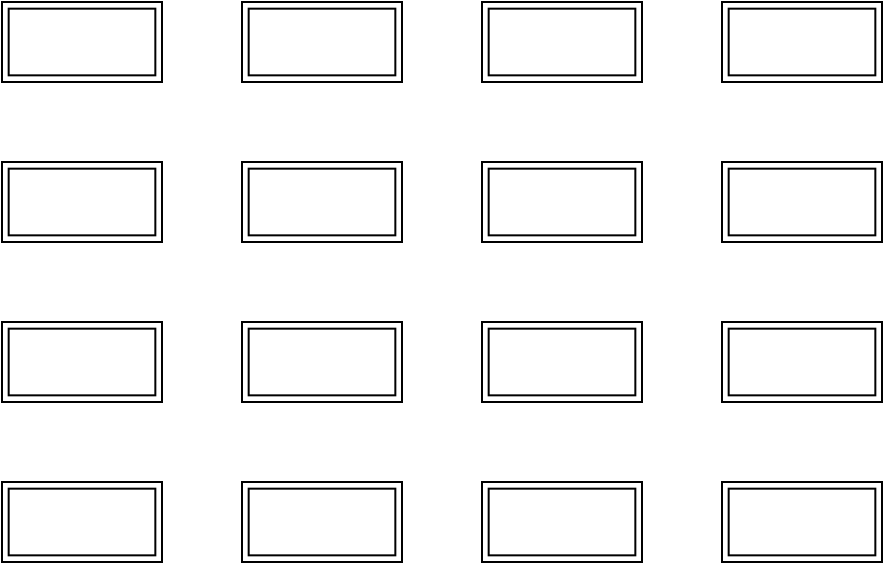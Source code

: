 <mxfile version="24.8.4">
  <diagram name="第 1 页" id="o1nPBeW_5sJYAoUhNwDr">
    <mxGraphModel dx="1434" dy="794" grid="1" gridSize="10" guides="1" tooltips="1" connect="1" arrows="1" fold="1" page="1" pageScale="1" pageWidth="827" pageHeight="1169" math="0" shadow="0">
      <root>
        <mxCell id="0" />
        <mxCell id="1" parent="0" />
        <mxCell id="KA5F_iJT4oxAYyvI0Ve_-11" value="" style="group" vertex="1" connectable="0" parent="1">
          <mxGeometry x="80" y="160" width="80" height="40" as="geometry" />
        </mxCell>
        <mxCell id="KA5F_iJT4oxAYyvI0Ve_-7" value="" style="rounded=0;whiteSpace=wrap;html=1;movable=1;resizable=1;rotatable=1;deletable=1;editable=1;locked=0;connectable=1;" vertex="1" parent="KA5F_iJT4oxAYyvI0Ve_-11">
          <mxGeometry width="80" height="40" as="geometry" />
        </mxCell>
        <mxCell id="KA5F_iJT4oxAYyvI0Ve_-8" value="" style="rounded=0;whiteSpace=wrap;html=1;movable=1;resizable=1;rotatable=1;deletable=1;editable=1;locked=0;connectable=1;" vertex="1" parent="KA5F_iJT4oxAYyvI0Ve_-11">
          <mxGeometry x="3.333" y="3.333" width="73.333" height="33.333" as="geometry" />
        </mxCell>
        <mxCell id="KA5F_iJT4oxAYyvI0Ve_-12" value="" style="group" vertex="1" connectable="0" parent="1">
          <mxGeometry x="200" y="160" width="80" height="40" as="geometry" />
        </mxCell>
        <mxCell id="KA5F_iJT4oxAYyvI0Ve_-13" value="" style="rounded=0;whiteSpace=wrap;html=1;movable=1;resizable=1;rotatable=1;deletable=1;editable=1;locked=0;connectable=1;" vertex="1" parent="KA5F_iJT4oxAYyvI0Ve_-12">
          <mxGeometry width="80" height="40" as="geometry" />
        </mxCell>
        <mxCell id="KA5F_iJT4oxAYyvI0Ve_-14" value="" style="rounded=0;whiteSpace=wrap;html=1;movable=1;resizable=1;rotatable=1;deletable=1;editable=1;locked=0;connectable=1;" vertex="1" parent="KA5F_iJT4oxAYyvI0Ve_-12">
          <mxGeometry x="3.333" y="3.333" width="73.333" height="33.333" as="geometry" />
        </mxCell>
        <mxCell id="KA5F_iJT4oxAYyvI0Ve_-15" value="" style="group" vertex="1" connectable="0" parent="1">
          <mxGeometry x="320" y="160" width="80" height="40" as="geometry" />
        </mxCell>
        <mxCell id="KA5F_iJT4oxAYyvI0Ve_-16" value="" style="rounded=0;whiteSpace=wrap;html=1;movable=1;resizable=1;rotatable=1;deletable=1;editable=1;locked=0;connectable=1;" vertex="1" parent="KA5F_iJT4oxAYyvI0Ve_-15">
          <mxGeometry width="80" height="40" as="geometry" />
        </mxCell>
        <mxCell id="KA5F_iJT4oxAYyvI0Ve_-17" value="" style="rounded=0;whiteSpace=wrap;html=1;movable=1;resizable=1;rotatable=1;deletable=1;editable=1;locked=0;connectable=1;" vertex="1" parent="KA5F_iJT4oxAYyvI0Ve_-15">
          <mxGeometry x="3.333" y="3.333" width="73.333" height="33.333" as="geometry" />
        </mxCell>
        <mxCell id="KA5F_iJT4oxAYyvI0Ve_-19" value="" style="group" vertex="1" connectable="0" parent="1">
          <mxGeometry x="440" y="160" width="80" height="40" as="geometry" />
        </mxCell>
        <mxCell id="KA5F_iJT4oxAYyvI0Ve_-20" value="" style="rounded=0;whiteSpace=wrap;html=1;movable=1;resizable=1;rotatable=1;deletable=1;editable=1;locked=0;connectable=1;" vertex="1" parent="KA5F_iJT4oxAYyvI0Ve_-19">
          <mxGeometry width="80" height="40" as="geometry" />
        </mxCell>
        <mxCell id="KA5F_iJT4oxAYyvI0Ve_-21" value="" style="rounded=0;whiteSpace=wrap;html=1;movable=1;resizable=1;rotatable=1;deletable=1;editable=1;locked=0;connectable=1;" vertex="1" parent="KA5F_iJT4oxAYyvI0Ve_-19">
          <mxGeometry x="3.333" y="3.333" width="73.333" height="33.333" as="geometry" />
        </mxCell>
        <mxCell id="KA5F_iJT4oxAYyvI0Ve_-23" value="" style="group" vertex="1" connectable="0" parent="1">
          <mxGeometry x="80" y="240" width="80" height="40" as="geometry" />
        </mxCell>
        <mxCell id="KA5F_iJT4oxAYyvI0Ve_-24" value="" style="rounded=0;whiteSpace=wrap;html=1;movable=1;resizable=1;rotatable=1;deletable=1;editable=1;locked=0;connectable=1;" vertex="1" parent="KA5F_iJT4oxAYyvI0Ve_-23">
          <mxGeometry width="80" height="40" as="geometry" />
        </mxCell>
        <mxCell id="KA5F_iJT4oxAYyvI0Ve_-25" value="" style="rounded=0;whiteSpace=wrap;html=1;movable=1;resizable=1;rotatable=1;deletable=1;editable=1;locked=0;connectable=1;" vertex="1" parent="KA5F_iJT4oxAYyvI0Ve_-23">
          <mxGeometry x="3.333" y="3.333" width="73.333" height="33.333" as="geometry" />
        </mxCell>
        <mxCell id="KA5F_iJT4oxAYyvI0Ve_-26" value="" style="group" vertex="1" connectable="0" parent="1">
          <mxGeometry x="200" y="240" width="80" height="40" as="geometry" />
        </mxCell>
        <mxCell id="KA5F_iJT4oxAYyvI0Ve_-27" value="" style="rounded=0;whiteSpace=wrap;html=1;movable=1;resizable=1;rotatable=1;deletable=1;editable=1;locked=0;connectable=1;" vertex="1" parent="KA5F_iJT4oxAYyvI0Ve_-26">
          <mxGeometry width="80" height="40" as="geometry" />
        </mxCell>
        <mxCell id="KA5F_iJT4oxAYyvI0Ve_-28" value="" style="rounded=0;whiteSpace=wrap;html=1;movable=1;resizable=1;rotatable=1;deletable=1;editable=1;locked=0;connectable=1;" vertex="1" parent="KA5F_iJT4oxAYyvI0Ve_-26">
          <mxGeometry x="3.333" y="3.333" width="73.333" height="33.333" as="geometry" />
        </mxCell>
        <mxCell id="KA5F_iJT4oxAYyvI0Ve_-29" value="" style="group" vertex="1" connectable="0" parent="1">
          <mxGeometry x="320" y="240" width="80" height="40" as="geometry" />
        </mxCell>
        <mxCell id="KA5F_iJT4oxAYyvI0Ve_-30" value="" style="rounded=0;whiteSpace=wrap;html=1;movable=1;resizable=1;rotatable=1;deletable=1;editable=1;locked=0;connectable=1;" vertex="1" parent="KA5F_iJT4oxAYyvI0Ve_-29">
          <mxGeometry width="80" height="40" as="geometry" />
        </mxCell>
        <mxCell id="KA5F_iJT4oxAYyvI0Ve_-31" value="" style="rounded=0;whiteSpace=wrap;html=1;movable=1;resizable=1;rotatable=1;deletable=1;editable=1;locked=0;connectable=1;" vertex="1" parent="KA5F_iJT4oxAYyvI0Ve_-29">
          <mxGeometry x="3.333" y="3.333" width="73.333" height="33.333" as="geometry" />
        </mxCell>
        <mxCell id="KA5F_iJT4oxAYyvI0Ve_-32" value="" style="group" vertex="1" connectable="0" parent="1">
          <mxGeometry x="440" y="240" width="80" height="40" as="geometry" />
        </mxCell>
        <mxCell id="KA5F_iJT4oxAYyvI0Ve_-33" value="" style="rounded=0;whiteSpace=wrap;html=1;movable=1;resizable=1;rotatable=1;deletable=1;editable=1;locked=0;connectable=1;" vertex="1" parent="KA5F_iJT4oxAYyvI0Ve_-32">
          <mxGeometry width="80" height="40" as="geometry" />
        </mxCell>
        <mxCell id="KA5F_iJT4oxAYyvI0Ve_-34" value="" style="rounded=0;whiteSpace=wrap;html=1;movable=1;resizable=1;rotatable=1;deletable=1;editable=1;locked=0;connectable=1;" vertex="1" parent="KA5F_iJT4oxAYyvI0Ve_-32">
          <mxGeometry x="3.333" y="3.333" width="73.333" height="33.333" as="geometry" />
        </mxCell>
        <mxCell id="KA5F_iJT4oxAYyvI0Ve_-35" value="" style="group" vertex="1" connectable="0" parent="1">
          <mxGeometry x="80" y="320" width="80" height="40" as="geometry" />
        </mxCell>
        <mxCell id="KA5F_iJT4oxAYyvI0Ve_-36" value="" style="rounded=0;whiteSpace=wrap;html=1;movable=1;resizable=1;rotatable=1;deletable=1;editable=1;locked=0;connectable=1;" vertex="1" parent="KA5F_iJT4oxAYyvI0Ve_-35">
          <mxGeometry width="80" height="40" as="geometry" />
        </mxCell>
        <mxCell id="KA5F_iJT4oxAYyvI0Ve_-37" value="" style="rounded=0;whiteSpace=wrap;html=1;movable=1;resizable=1;rotatable=1;deletable=1;editable=1;locked=0;connectable=1;" vertex="1" parent="KA5F_iJT4oxAYyvI0Ve_-35">
          <mxGeometry x="3.333" y="3.333" width="73.333" height="33.333" as="geometry" />
        </mxCell>
        <mxCell id="KA5F_iJT4oxAYyvI0Ve_-38" value="" style="group" vertex="1" connectable="0" parent="1">
          <mxGeometry x="200" y="320" width="80" height="40" as="geometry" />
        </mxCell>
        <mxCell id="KA5F_iJT4oxAYyvI0Ve_-39" value="" style="rounded=0;whiteSpace=wrap;html=1;movable=1;resizable=1;rotatable=1;deletable=1;editable=1;locked=0;connectable=1;" vertex="1" parent="KA5F_iJT4oxAYyvI0Ve_-38">
          <mxGeometry width="80" height="40" as="geometry" />
        </mxCell>
        <mxCell id="KA5F_iJT4oxAYyvI0Ve_-40" value="" style="rounded=0;whiteSpace=wrap;html=1;movable=1;resizable=1;rotatable=1;deletable=1;editable=1;locked=0;connectable=1;" vertex="1" parent="KA5F_iJT4oxAYyvI0Ve_-38">
          <mxGeometry x="3.333" y="3.333" width="73.333" height="33.333" as="geometry" />
        </mxCell>
        <mxCell id="KA5F_iJT4oxAYyvI0Ve_-41" value="" style="group" vertex="1" connectable="0" parent="1">
          <mxGeometry x="320" y="320" width="80" height="40" as="geometry" />
        </mxCell>
        <mxCell id="KA5F_iJT4oxAYyvI0Ve_-42" value="" style="rounded=0;whiteSpace=wrap;html=1;movable=1;resizable=1;rotatable=1;deletable=1;editable=1;locked=0;connectable=1;" vertex="1" parent="KA5F_iJT4oxAYyvI0Ve_-41">
          <mxGeometry width="80" height="40" as="geometry" />
        </mxCell>
        <mxCell id="KA5F_iJT4oxAYyvI0Ve_-43" value="" style="rounded=0;whiteSpace=wrap;html=1;movable=1;resizable=1;rotatable=1;deletable=1;editable=1;locked=0;connectable=1;" vertex="1" parent="KA5F_iJT4oxAYyvI0Ve_-41">
          <mxGeometry x="3.333" y="3.333" width="73.333" height="33.333" as="geometry" />
        </mxCell>
        <mxCell id="KA5F_iJT4oxAYyvI0Ve_-44" value="" style="group" vertex="1" connectable="0" parent="1">
          <mxGeometry x="440" y="320" width="80" height="40" as="geometry" />
        </mxCell>
        <mxCell id="KA5F_iJT4oxAYyvI0Ve_-45" value="" style="rounded=0;whiteSpace=wrap;html=1;movable=1;resizable=1;rotatable=1;deletable=1;editable=1;locked=0;connectable=1;" vertex="1" parent="KA5F_iJT4oxAYyvI0Ve_-44">
          <mxGeometry width="80" height="40" as="geometry" />
        </mxCell>
        <mxCell id="KA5F_iJT4oxAYyvI0Ve_-46" value="" style="rounded=0;whiteSpace=wrap;html=1;movable=1;resizable=1;rotatable=1;deletable=1;editable=1;locked=0;connectable=1;" vertex="1" parent="KA5F_iJT4oxAYyvI0Ve_-44">
          <mxGeometry x="3.333" y="3.333" width="73.333" height="33.333" as="geometry" />
        </mxCell>
        <mxCell id="KA5F_iJT4oxAYyvI0Ve_-47" value="" style="group" vertex="1" connectable="0" parent="1">
          <mxGeometry x="80" y="400" width="80" height="40" as="geometry" />
        </mxCell>
        <mxCell id="KA5F_iJT4oxAYyvI0Ve_-48" value="" style="rounded=0;whiteSpace=wrap;html=1;movable=1;resizable=1;rotatable=1;deletable=1;editable=1;locked=0;connectable=1;" vertex="1" parent="KA5F_iJT4oxAYyvI0Ve_-47">
          <mxGeometry width="80" height="40" as="geometry" />
        </mxCell>
        <mxCell id="KA5F_iJT4oxAYyvI0Ve_-49" value="" style="rounded=0;whiteSpace=wrap;html=1;movable=1;resizable=1;rotatable=1;deletable=1;editable=1;locked=0;connectable=1;" vertex="1" parent="KA5F_iJT4oxAYyvI0Ve_-47">
          <mxGeometry x="3.333" y="3.333" width="73.333" height="33.333" as="geometry" />
        </mxCell>
        <mxCell id="KA5F_iJT4oxAYyvI0Ve_-50" value="" style="group" vertex="1" connectable="0" parent="1">
          <mxGeometry x="200" y="400" width="80" height="40" as="geometry" />
        </mxCell>
        <mxCell id="KA5F_iJT4oxAYyvI0Ve_-51" value="" style="rounded=0;whiteSpace=wrap;html=1;movable=1;resizable=1;rotatable=1;deletable=1;editable=1;locked=0;connectable=1;" vertex="1" parent="KA5F_iJT4oxAYyvI0Ve_-50">
          <mxGeometry width="80" height="40" as="geometry" />
        </mxCell>
        <mxCell id="KA5F_iJT4oxAYyvI0Ve_-52" value="" style="rounded=0;whiteSpace=wrap;html=1;movable=1;resizable=1;rotatable=1;deletable=1;editable=1;locked=0;connectable=1;" vertex="1" parent="KA5F_iJT4oxAYyvI0Ve_-50">
          <mxGeometry x="3.333" y="3.333" width="73.333" height="33.333" as="geometry" />
        </mxCell>
        <mxCell id="KA5F_iJT4oxAYyvI0Ve_-53" value="" style="group" vertex="1" connectable="0" parent="1">
          <mxGeometry x="320" y="400" width="80" height="40" as="geometry" />
        </mxCell>
        <mxCell id="KA5F_iJT4oxAYyvI0Ve_-54" value="" style="rounded=0;whiteSpace=wrap;html=1;movable=1;resizable=1;rotatable=1;deletable=1;editable=1;locked=0;connectable=1;" vertex="1" parent="KA5F_iJT4oxAYyvI0Ve_-53">
          <mxGeometry width="80" height="40" as="geometry" />
        </mxCell>
        <mxCell id="KA5F_iJT4oxAYyvI0Ve_-55" value="" style="rounded=0;whiteSpace=wrap;html=1;movable=1;resizable=1;rotatable=1;deletable=1;editable=1;locked=0;connectable=1;" vertex="1" parent="KA5F_iJT4oxAYyvI0Ve_-53">
          <mxGeometry x="3.333" y="3.333" width="73.333" height="33.333" as="geometry" />
        </mxCell>
        <mxCell id="KA5F_iJT4oxAYyvI0Ve_-56" value="" style="group" vertex="1" connectable="0" parent="1">
          <mxGeometry x="440" y="400" width="80" height="40" as="geometry" />
        </mxCell>
        <mxCell id="KA5F_iJT4oxAYyvI0Ve_-57" value="" style="rounded=0;whiteSpace=wrap;html=1;movable=1;resizable=1;rotatable=1;deletable=1;editable=1;locked=0;connectable=1;" vertex="1" parent="KA5F_iJT4oxAYyvI0Ve_-56">
          <mxGeometry width="80" height="40" as="geometry" />
        </mxCell>
        <mxCell id="KA5F_iJT4oxAYyvI0Ve_-58" value="" style="rounded=0;whiteSpace=wrap;html=1;movable=1;resizable=1;rotatable=1;deletable=1;editable=1;locked=0;connectable=1;" vertex="1" parent="KA5F_iJT4oxAYyvI0Ve_-56">
          <mxGeometry x="3.333" y="3.333" width="73.333" height="33.333" as="geometry" />
        </mxCell>
      </root>
    </mxGraphModel>
  </diagram>
</mxfile>
